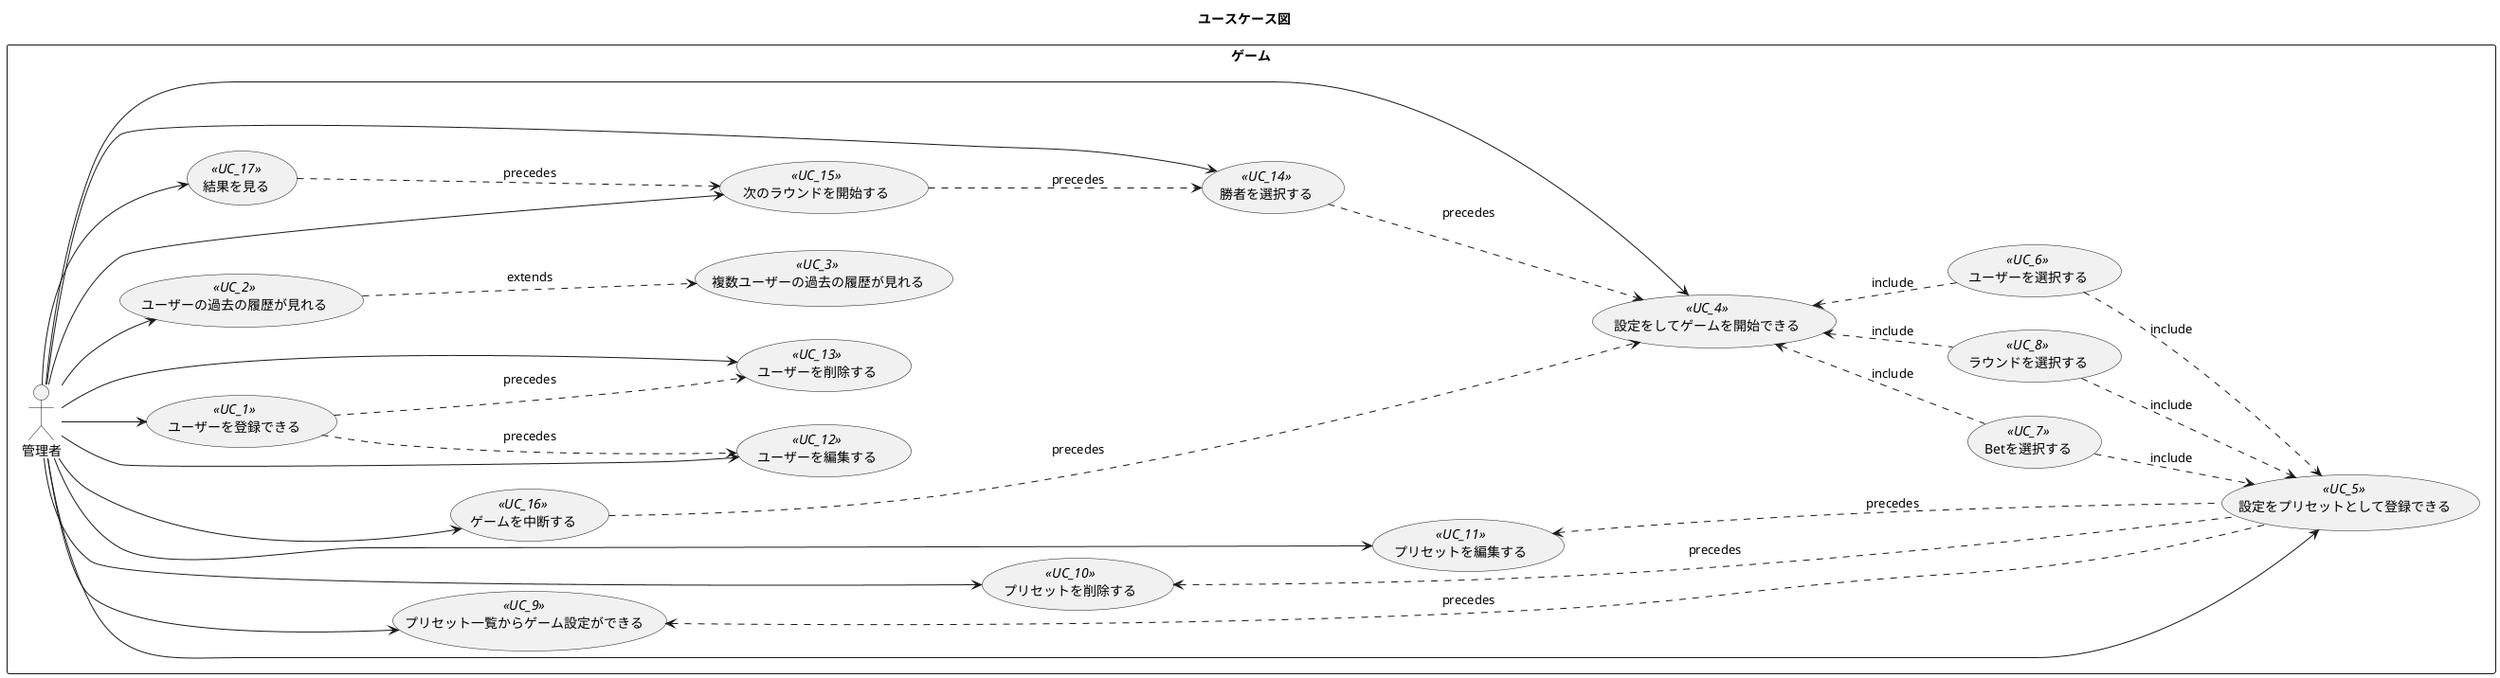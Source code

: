 @startuml ユースケース

title ユースケース図
left to right direction

rectangle ゲーム {
  (ユーザーを登録できる) <<UC_1>> as UC_1
  (ユーザーを編集する) <<UC_12>> as UC_12
  (ユーザーを削除する) <<UC_13>> as UC_13
  (ユーザーの過去の履歴が見れる) <<UC_2>> as UC_2
  (複数ユーザーの過去の履歴が見れる) <<UC_3>> as UC_3
  (設定をしてゲームを開始できる) <<UC_4>> as UC_4
  (設定をプリセットとして登録できる) <<UC_5>> as UC_5
  (プリセット一覧からゲーム設定ができる) <<UC_9>> as UC_9
  (プリセットを削除する) <<UC_10>> as UC_10
  (プリセットを編集する) <<UC_11>> as UC_11
  (ユーザーを選択する) <<UC_6>> as UC_6
  (Betを選択する) <<UC_7>> as UC_7
  (ラウンドを選択する) <<UC_8>> as UC_8
  (勝者を選択する) <<UC_14>> as UC_14
  (次のラウンドを開始する) <<UC_15>> as UC_15
  (ゲームを中断する) <<UC_16>> as UC_16
  (結果を見る) <<UC_17>> as UC_17

  管理者 --> UC_1
  管理者 --> UC_12
  管理者 --> UC_13
  管理者 --> UC_2
  管理者 --> UC_4
  管理者 -> UC_5
  管理者 --> UC_9
  管理者 --> UC_10
  管理者 --> UC_11
  管理者 --> UC_14
  管理者 --> UC_15
  管理者 --> UC_16
  管理者 --> UC_17

  UC_1 ..> UC_12: precedes
  UC_1 ..> UC_13: precedes
  UC_2 ..> UC_3: extends
  UC_6 .up.> UC_4: include
  UC_7 .up.> UC_4: include
  UC_8 .up.> UC_4: include
  UC_6 .down.> UC_5: include
  UC_7 .down.> UC_5: include
  UC_8 .down.> UC_5: include
  UC_5 .up.> UC_11: precedes
  UC_5 .up.> UC_10: precedes
  UC_5 .up.> UC_9: precedes
  UC_14 ..> UC_4: precedes
  UC_15 ..> UC_14: precedes
  UC_16 ..> UC_4: precedes
  UC_17 ..> UC_15: precedes
}

@enduml
